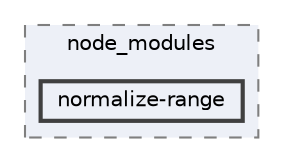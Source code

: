 digraph "pkiclassroomrescheduler/src/main/frontend/node_modules/normalize-range"
{
 // LATEX_PDF_SIZE
  bgcolor="transparent";
  edge [fontname=Helvetica,fontsize=10,labelfontname=Helvetica,labelfontsize=10];
  node [fontname=Helvetica,fontsize=10,shape=box,height=0.2,width=0.4];
  compound=true
  subgraph clusterdir_72953eda66ccb3a2722c28e1c3e6c23b {
    graph [ bgcolor="#edf0f7", pencolor="grey50", label="node_modules", fontname=Helvetica,fontsize=10 style="filled,dashed", URL="dir_72953eda66ccb3a2722c28e1c3e6c23b.html",tooltip=""]
  dir_26d22efbe108da549a2b8c5e6e58d78a [label="normalize-range", fillcolor="#edf0f7", color="grey25", style="filled,bold", URL="dir_26d22efbe108da549a2b8c5e6e58d78a.html",tooltip=""];
  }
}
